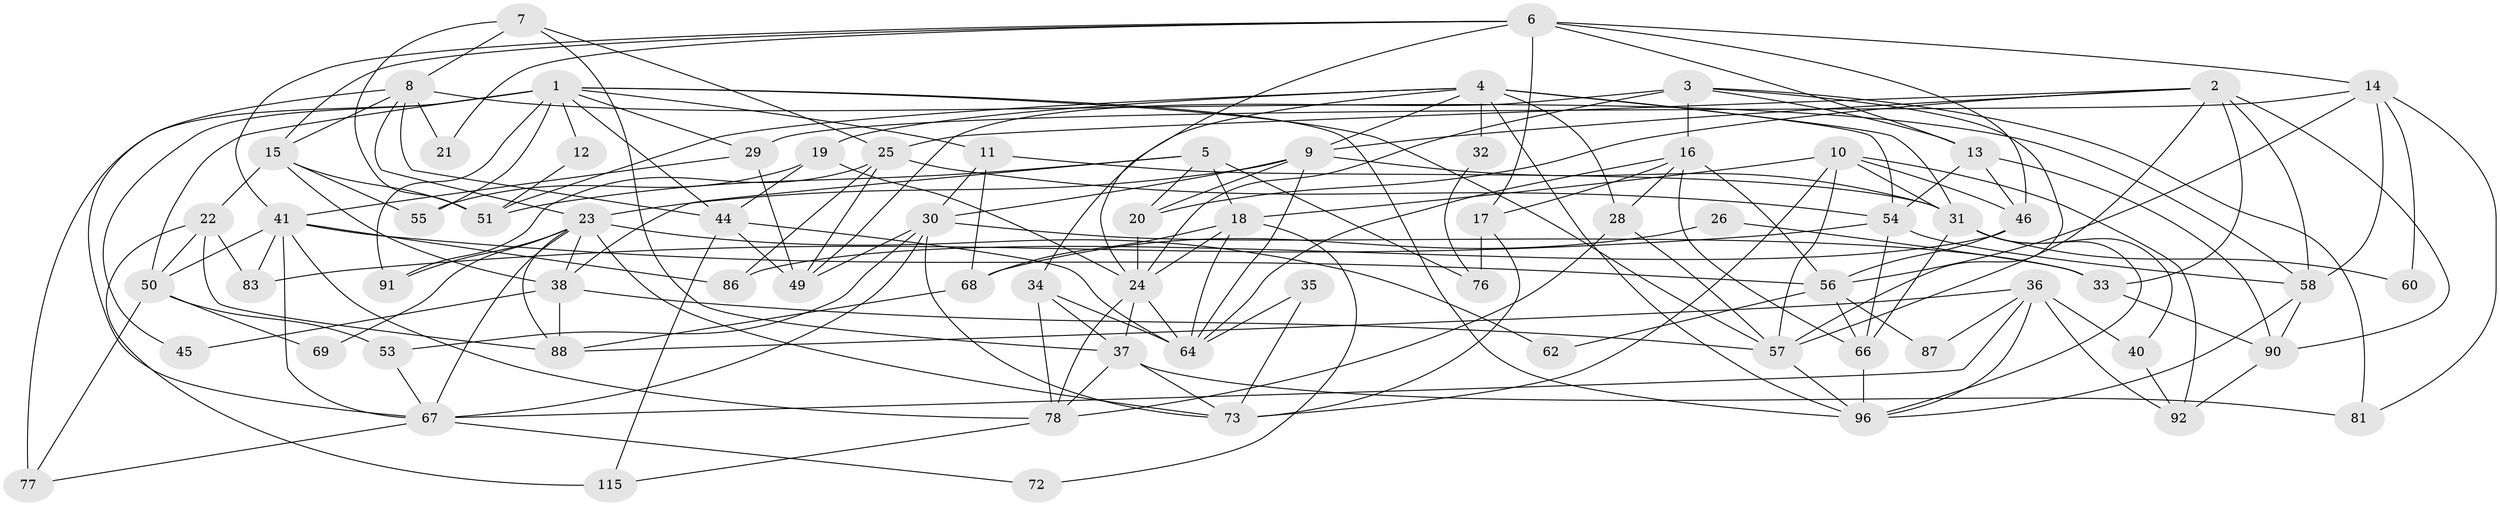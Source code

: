 // original degree distribution, {4: 0.2711864406779661, 5: 0.23728813559322035, 8: 0.00847457627118644, 3: 0.23728813559322035, 7: 0.01694915254237288, 2: 0.1440677966101695, 6: 0.07627118644067797, 10: 0.00847457627118644}
// Generated by graph-tools (version 1.1) at 2025/42/03/06/25 10:42:00]
// undirected, 73 vertices, 181 edges
graph export_dot {
graph [start="1"]
  node [color=gray90,style=filled];
  1 [super="+39"];
  2 [super="+110"];
  3 [super="+65"];
  4 [super="+48"];
  5 [super="+27"];
  6 [super="+117"];
  7;
  8 [super="+93"];
  9 [super="+101"];
  10 [super="+102"];
  11 [super="+112"];
  12;
  13 [super="+52"];
  14 [super="+84"];
  15 [super="+103"];
  16 [super="+107"];
  17 [super="+70"];
  18;
  19;
  20 [super="+47"];
  21;
  22 [super="+89"];
  23 [super="+42"];
  24 [super="+74"];
  25 [super="+79"];
  26;
  28 [super="+113"];
  29 [super="+114"];
  30 [super="+43"];
  31 [super="+106"];
  32;
  33 [super="+85"];
  34 [super="+97"];
  35;
  36;
  37 [super="+61"];
  38 [super="+82"];
  40;
  41 [super="+63"];
  44 [super="+98"];
  45;
  46;
  49 [super="+109"];
  50 [super="+94"];
  51;
  53;
  54 [super="+100"];
  55 [super="+111"];
  56 [super="+59"];
  57 [super="+80"];
  58 [super="+105"];
  60;
  62;
  64 [super="+95"];
  66 [super="+118"];
  67 [super="+71"];
  68;
  69;
  72;
  73 [super="+75"];
  76;
  77;
  78 [super="+99"];
  81;
  83;
  86;
  87;
  88 [super="+116"];
  90;
  91;
  92 [super="+108"];
  96 [super="+104"];
  115;
  1 -- 11;
  1 -- 50 [weight=2];
  1 -- 12;
  1 -- 77;
  1 -- 45;
  1 -- 57;
  1 -- 91;
  1 -- 29;
  1 -- 44;
  1 -- 55;
  1 -- 96;
  2 -- 25;
  2 -- 20;
  2 -- 58;
  2 -- 9;
  2 -- 90;
  2 -- 33;
  2 -- 57;
  3 -- 57;
  3 -- 16 [weight=2];
  3 -- 81;
  3 -- 24;
  3 -- 49;
  3 -- 13;
  4 -- 31;
  4 -- 9;
  4 -- 19;
  4 -- 28;
  4 -- 32;
  4 -- 34;
  4 -- 96;
  4 -- 51;
  4 -- 54 [weight=2];
  5 -- 38;
  5 -- 76 [weight=2];
  5 -- 18;
  5 -- 51;
  5 -- 20;
  6 -- 17 [weight=2];
  6 -- 46;
  6 -- 14;
  6 -- 21;
  6 -- 13;
  6 -- 15;
  6 -- 41;
  6 -- 24;
  7 -- 37;
  7 -- 25;
  7 -- 51;
  7 -- 8;
  8 -- 21;
  8 -- 67;
  8 -- 23;
  8 -- 15;
  8 -- 58;
  8 -- 44;
  9 -- 31;
  9 -- 23;
  9 -- 30;
  9 -- 64;
  9 -- 20;
  10 -- 31 [weight=2];
  10 -- 57;
  10 -- 18;
  10 -- 73;
  10 -- 92;
  10 -- 46;
  11 -- 30;
  11 -- 68;
  11 -- 31;
  12 -- 51;
  13 -- 90;
  13 -- 54;
  13 -- 46;
  14 -- 60;
  14 -- 81;
  14 -- 58;
  14 -- 29;
  14 -- 56;
  15 -- 38;
  15 -- 22;
  15 -- 51;
  15 -- 55;
  16 -- 17;
  16 -- 56;
  16 -- 28;
  16 -- 64;
  16 -- 66;
  17 -- 76;
  17 -- 73;
  18 -- 64;
  18 -- 68;
  18 -- 72;
  18 -- 24;
  19 -- 44;
  19 -- 24;
  19 -- 55;
  20 -- 24;
  22 -- 83;
  22 -- 50;
  22 -- 115;
  22 -- 88;
  23 -- 91 [weight=2];
  23 -- 73;
  23 -- 62;
  23 -- 67;
  23 -- 69;
  23 -- 38;
  23 -- 88;
  24 -- 37;
  24 -- 78;
  24 -- 64;
  25 -- 91;
  25 -- 54;
  25 -- 86;
  25 -- 49;
  26 -- 68;
  26 -- 33;
  28 -- 57;
  28 -- 78;
  29 -- 41;
  29 -- 49;
  30 -- 67;
  30 -- 33;
  30 -- 53;
  30 -- 73;
  30 -- 49;
  31 -- 40;
  31 -- 66 [weight=2];
  31 -- 60;
  31 -- 96;
  32 -- 76;
  33 -- 90;
  34 -- 78;
  34 -- 64;
  34 -- 37;
  35 -- 73;
  35 -- 64;
  36 -- 67;
  36 -- 96;
  36 -- 40;
  36 -- 87;
  36 -- 88;
  36 -- 92;
  37 -- 81;
  37 -- 78;
  37 -- 73;
  38 -- 45;
  38 -- 57;
  38 -- 88;
  40 -- 92;
  41 -- 50;
  41 -- 83;
  41 -- 67;
  41 -- 86;
  41 -- 78;
  41 -- 56;
  44 -- 115;
  44 -- 64;
  44 -- 49;
  46 -- 56;
  46 -- 86;
  50 -- 53;
  50 -- 77;
  50 -- 69;
  53 -- 67;
  54 -- 58;
  54 -- 66;
  54 -- 83;
  56 -- 62;
  56 -- 66;
  56 -- 87;
  57 -- 96;
  58 -- 90;
  58 -- 96;
  66 -- 96;
  67 -- 77;
  67 -- 72;
  68 -- 88;
  78 -- 115;
  90 -- 92;
}
